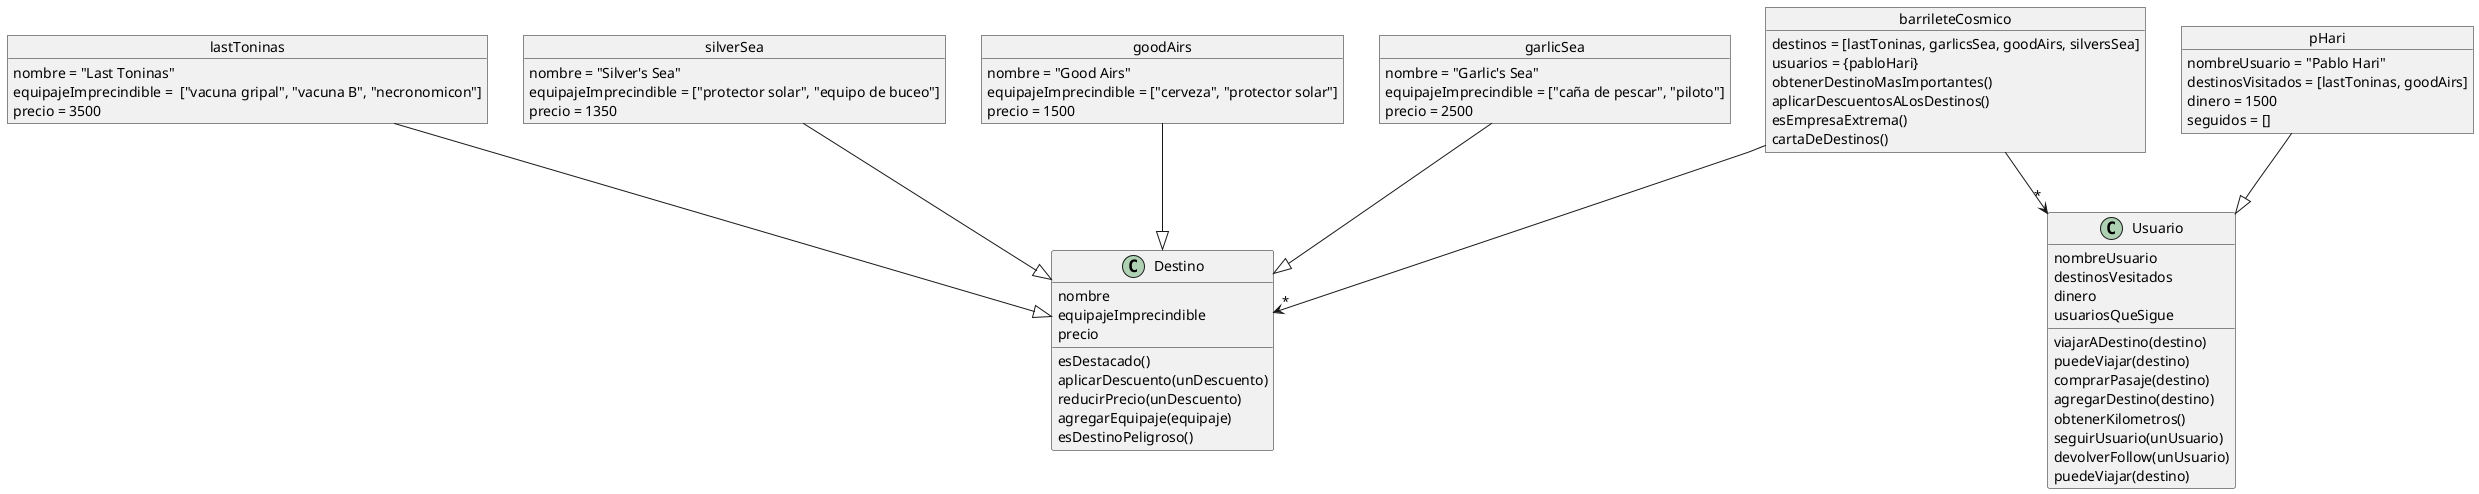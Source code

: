 @startuml "Barrilete Cosmico"

object barrileteCosmico{
    destinos = [lastToninas, garlicsSea, goodAirs, silversSea]
    usuarios = {pabloHari}

    obtenerDestinoMasImportantes()
    aplicarDescuentosALosDestinos()
    esEmpresaExtrema()
    cartaDeDestinos()
}

class Destino {
    nombre
    equipajeImprecindible
    precio

    esDestacado()
    aplicarDescuento(unDescuento)
    reducirPrecio(unDescuento)
    agregarEquipaje(equipaje)
    esDestinoPeligroso()
}

class Usuario{
    nombreUsuario
    destinosVesitados
    dinero
    usuariosQueSigue

    viajarADestino(destino)
    puedeViajar(destino)
    comprarPasaje(destino)
    agregarDestino(destino)
    obtenerKilometros()
    seguirUsuario(unUsuario)
    devolverFollow(unUsuario)
    puedeViajar(destino)

}

object lastToninas{
    nombre = "Last Toninas"
    equipajeImprecindible =  ["vacuna gripal", "vacuna B", "necronomicon"]
    precio = 3500
}

object silverSea{
    nombre = "Silver's Sea"
	equipajeImprecindible = ["protector solar", "equipo de buceo"]
	precio = 1350
}

object goodAirs{
    nombre = "Good Airs"
	equipajeImprecindible = ["cerveza", "protector solar"]
	precio = 1500
}

object garlicSea {
    nombre = "Garlic's Sea"
	equipajeImprecindible = ["caña de pescar", "piloto"] 
	precio = 2500
}

object pHari{
    nombreUsuario = "Pablo Hari"
	destinosVisitados = [lastToninas, goodAirs]
	dinero = 1500
	seguidos = []
}

lastToninas --|> Destino
goodAirs    --|> Destino
silverSea   --|> Destino
garlicSea   --|> Destino
pHari   --|> Usuario

barrileteCosmico -->"*" Destino
barrileteCosmico       -->"*" Usuario

@enduml
